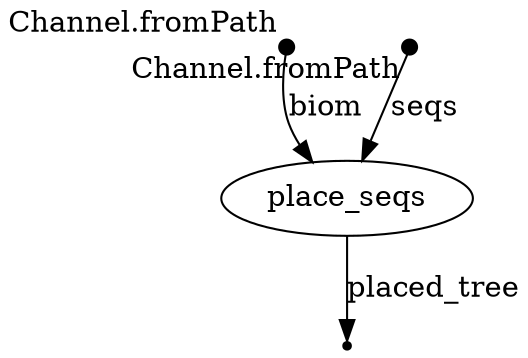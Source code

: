 digraph "flowchart" {
p0 [shape=point,label="",fixedsize=true,width=0.1,xlabel="Channel.fromPath"];
p2 [label="place_seqs"];
p0 -> p2 [label="biom"];

p1 [shape=point,label="",fixedsize=true,width=0.1,xlabel="Channel.fromPath"];
p2 [label="place_seqs"];
p1 -> p2 [label="seqs"];

p2 [label="place_seqs"];
p3 [shape=point];
p2 -> p3 [label="placed_tree"];

}
